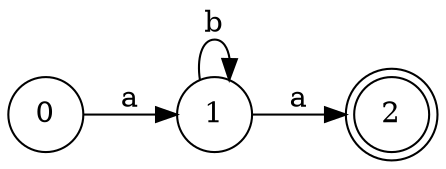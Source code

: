 digraph "/Users/bytedance/My/编译原理/compiler/src/views/NFADFA/sdfa" {
	rankdir=LR
	node [shape=doublecircle]
	2 [label=2]
	node [shape=circle]
	0 [label=0]
	node [shape=circle]
	1 [label=1]
	0 -> 1 [label=a]
	1 -> 2 [label=a]
	1 -> 1 [label=b]
}

